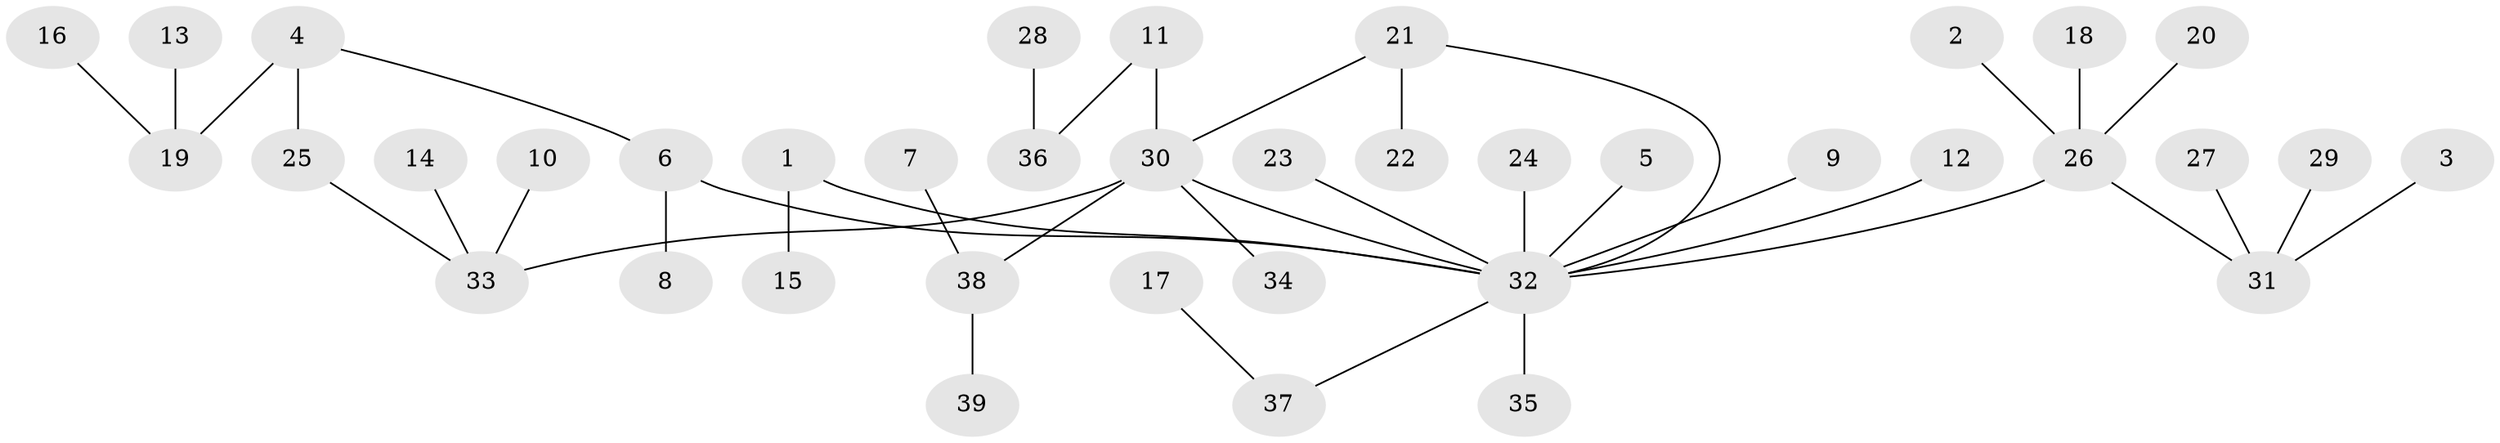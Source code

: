 // original degree distribution, {8: 0.012987012987012988, 6: 0.025974025974025976, 14: 0.012987012987012988, 4: 0.06493506493506493, 5: 0.025974025974025976, 2: 0.18181818181818182, 7: 0.012987012987012988, 1: 0.6233766233766234, 3: 0.03896103896103896}
// Generated by graph-tools (version 1.1) at 2025/01/03/09/25 03:01:50]
// undirected, 39 vertices, 40 edges
graph export_dot {
graph [start="1"]
  node [color=gray90,style=filled];
  1;
  2;
  3;
  4;
  5;
  6;
  7;
  8;
  9;
  10;
  11;
  12;
  13;
  14;
  15;
  16;
  17;
  18;
  19;
  20;
  21;
  22;
  23;
  24;
  25;
  26;
  27;
  28;
  29;
  30;
  31;
  32;
  33;
  34;
  35;
  36;
  37;
  38;
  39;
  1 -- 15 [weight=1.0];
  1 -- 32 [weight=1.0];
  2 -- 26 [weight=1.0];
  3 -- 31 [weight=1.0];
  4 -- 6 [weight=1.0];
  4 -- 19 [weight=1.0];
  4 -- 25 [weight=1.0];
  5 -- 32 [weight=1.0];
  6 -- 8 [weight=1.0];
  6 -- 32 [weight=1.0];
  7 -- 38 [weight=1.0];
  9 -- 32 [weight=1.0];
  10 -- 33 [weight=1.0];
  11 -- 30 [weight=1.0];
  11 -- 36 [weight=1.0];
  12 -- 32 [weight=1.0];
  13 -- 19 [weight=1.0];
  14 -- 33 [weight=1.0];
  16 -- 19 [weight=1.0];
  17 -- 37 [weight=1.0];
  18 -- 26 [weight=1.0];
  20 -- 26 [weight=1.0];
  21 -- 22 [weight=1.0];
  21 -- 30 [weight=1.0];
  21 -- 32 [weight=1.0];
  23 -- 32 [weight=1.0];
  24 -- 32 [weight=1.0];
  25 -- 33 [weight=1.0];
  26 -- 31 [weight=1.0];
  26 -- 32 [weight=1.0];
  27 -- 31 [weight=1.0];
  28 -- 36 [weight=1.0];
  29 -- 31 [weight=1.0];
  30 -- 32 [weight=1.0];
  30 -- 33 [weight=1.0];
  30 -- 34 [weight=1.0];
  30 -- 38 [weight=1.0];
  32 -- 35 [weight=1.0];
  32 -- 37 [weight=1.0];
  38 -- 39 [weight=1.0];
}
